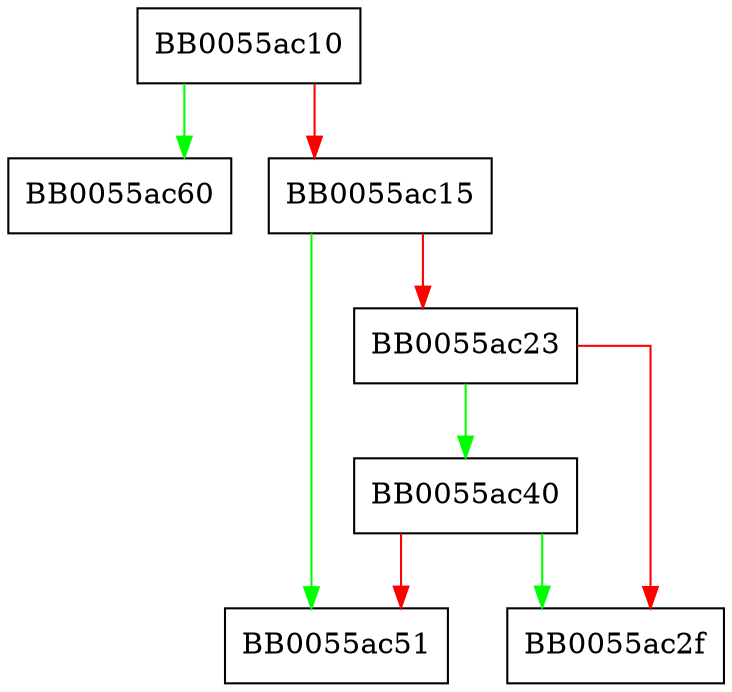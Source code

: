 digraph ossl_cmp_hdr_push1_freeText {
  node [shape="box"];
  graph [splines=ortho];
  BB0055ac10 -> BB0055ac60 [color="green"];
  BB0055ac10 -> BB0055ac15 [color="red"];
  BB0055ac15 -> BB0055ac51 [color="green"];
  BB0055ac15 -> BB0055ac23 [color="red"];
  BB0055ac23 -> BB0055ac40 [color="green"];
  BB0055ac23 -> BB0055ac2f [color="red"];
  BB0055ac40 -> BB0055ac2f [color="green"];
  BB0055ac40 -> BB0055ac51 [color="red"];
}